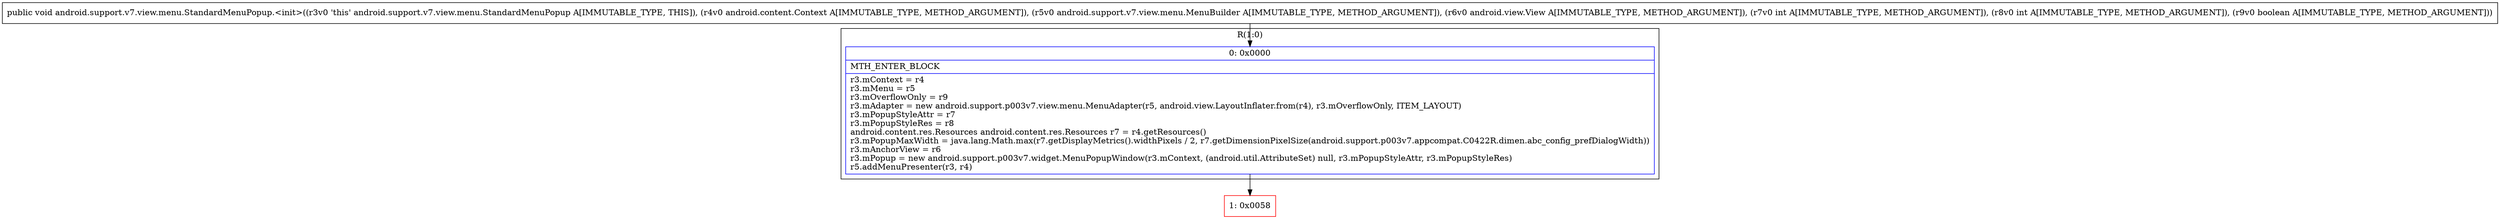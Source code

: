 digraph "CFG forandroid.support.v7.view.menu.StandardMenuPopup.\<init\>(Landroid\/content\/Context;Landroid\/support\/v7\/view\/menu\/MenuBuilder;Landroid\/view\/View;IIZ)V" {
subgraph cluster_Region_463758567 {
label = "R(1:0)";
node [shape=record,color=blue];
Node_0 [shape=record,label="{0\:\ 0x0000|MTH_ENTER_BLOCK\l|r3.mContext = r4\lr3.mMenu = r5\lr3.mOverflowOnly = r9\lr3.mAdapter = new android.support.p003v7.view.menu.MenuAdapter(r5, android.view.LayoutInflater.from(r4), r3.mOverflowOnly, ITEM_LAYOUT)\lr3.mPopupStyleAttr = r7\lr3.mPopupStyleRes = r8\landroid.content.res.Resources android.content.res.Resources r7 = r4.getResources()\lr3.mPopupMaxWidth = java.lang.Math.max(r7.getDisplayMetrics().widthPixels \/ 2, r7.getDimensionPixelSize(android.support.p003v7.appcompat.C0422R.dimen.abc_config_prefDialogWidth))\lr3.mAnchorView = r6\lr3.mPopup = new android.support.p003v7.widget.MenuPopupWindow(r3.mContext, (android.util.AttributeSet) null, r3.mPopupStyleAttr, r3.mPopupStyleRes)\lr5.addMenuPresenter(r3, r4)\l}"];
}
Node_1 [shape=record,color=red,label="{1\:\ 0x0058}"];
MethodNode[shape=record,label="{public void android.support.v7.view.menu.StandardMenuPopup.\<init\>((r3v0 'this' android.support.v7.view.menu.StandardMenuPopup A[IMMUTABLE_TYPE, THIS]), (r4v0 android.content.Context A[IMMUTABLE_TYPE, METHOD_ARGUMENT]), (r5v0 android.support.v7.view.menu.MenuBuilder A[IMMUTABLE_TYPE, METHOD_ARGUMENT]), (r6v0 android.view.View A[IMMUTABLE_TYPE, METHOD_ARGUMENT]), (r7v0 int A[IMMUTABLE_TYPE, METHOD_ARGUMENT]), (r8v0 int A[IMMUTABLE_TYPE, METHOD_ARGUMENT]), (r9v0 boolean A[IMMUTABLE_TYPE, METHOD_ARGUMENT])) }"];
MethodNode -> Node_0;
Node_0 -> Node_1;
}

